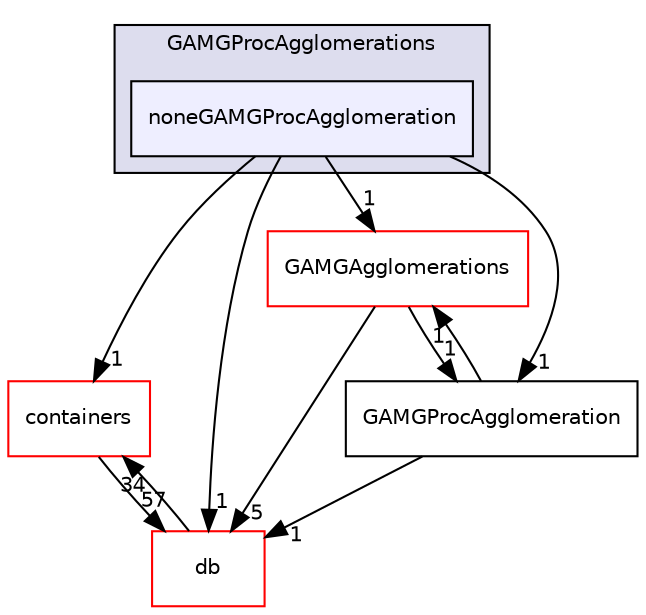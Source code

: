 digraph "src/OpenFOAM/matrices/lduMatrix/solvers/GAMG/GAMGProcAgglomerations/noneGAMGProcAgglomeration" {
  bgcolor=transparent;
  compound=true
  node [ fontsize="10", fontname="Helvetica"];
  edge [ labelfontsize="10", labelfontname="Helvetica"];
  subgraph clusterdir_e29b5ea92f1450a27f449a4b2bdeb476 {
    graph [ bgcolor="#ddddee", pencolor="black", label="GAMGProcAgglomerations" fontname="Helvetica", fontsize="10", URL="dir_e29b5ea92f1450a27f449a4b2bdeb476.html"]
  dir_3cc7eb5b4928a133f7d8cddf7473fb5e [shape=box, label="noneGAMGProcAgglomeration", style="filled", fillcolor="#eeeeff", pencolor="black", URL="dir_3cc7eb5b4928a133f7d8cddf7473fb5e.html"];
  }
  dir_19d0872053bde092be81d7fe3f56cbf7 [shape=box label="containers" color="red" URL="dir_19d0872053bde092be81d7fe3f56cbf7.html"];
  dir_63c634f7a7cfd679ac26c67fb30fc32f [shape=box label="db" color="red" URL="dir_63c634f7a7cfd679ac26c67fb30fc32f.html"];
  dir_a924fc5b9b02d4bfaf9b6fb6bcc671ab [shape=box label="GAMGAgglomerations" color="red" URL="dir_a924fc5b9b02d4bfaf9b6fb6bcc671ab.html"];
  dir_2b2cbd6f594ace38cc4e761ea843eebc [shape=box label="GAMGProcAgglomeration" URL="dir_2b2cbd6f594ace38cc4e761ea843eebc.html"];
  dir_19d0872053bde092be81d7fe3f56cbf7->dir_63c634f7a7cfd679ac26c67fb30fc32f [headlabel="57", labeldistance=1.5 headhref="dir_001902_001953.html"];
  dir_3cc7eb5b4928a133f7d8cddf7473fb5e->dir_19d0872053bde092be81d7fe3f56cbf7 [headlabel="1", labeldistance=1.5 headhref="dir_002188_001902.html"];
  dir_3cc7eb5b4928a133f7d8cddf7473fb5e->dir_63c634f7a7cfd679ac26c67fb30fc32f [headlabel="1", labeldistance=1.5 headhref="dir_002188_001953.html"];
  dir_3cc7eb5b4928a133f7d8cddf7473fb5e->dir_a924fc5b9b02d4bfaf9b6fb6bcc671ab [headlabel="1", labeldistance=1.5 headhref="dir_002188_002178.html"];
  dir_3cc7eb5b4928a133f7d8cddf7473fb5e->dir_2b2cbd6f594ace38cc4e761ea843eebc [headlabel="1", labeldistance=1.5 headhref="dir_002188_002185.html"];
  dir_63c634f7a7cfd679ac26c67fb30fc32f->dir_19d0872053bde092be81d7fe3f56cbf7 [headlabel="34", labeldistance=1.5 headhref="dir_001953_001902.html"];
  dir_a924fc5b9b02d4bfaf9b6fb6bcc671ab->dir_63c634f7a7cfd679ac26c67fb30fc32f [headlabel="5", labeldistance=1.5 headhref="dir_002178_001953.html"];
  dir_a924fc5b9b02d4bfaf9b6fb6bcc671ab->dir_2b2cbd6f594ace38cc4e761ea843eebc [headlabel="1", labeldistance=1.5 headhref="dir_002178_002185.html"];
  dir_2b2cbd6f594ace38cc4e761ea843eebc->dir_63c634f7a7cfd679ac26c67fb30fc32f [headlabel="1", labeldistance=1.5 headhref="dir_002185_001953.html"];
  dir_2b2cbd6f594ace38cc4e761ea843eebc->dir_a924fc5b9b02d4bfaf9b6fb6bcc671ab [headlabel="1", labeldistance=1.5 headhref="dir_002185_002178.html"];
}
